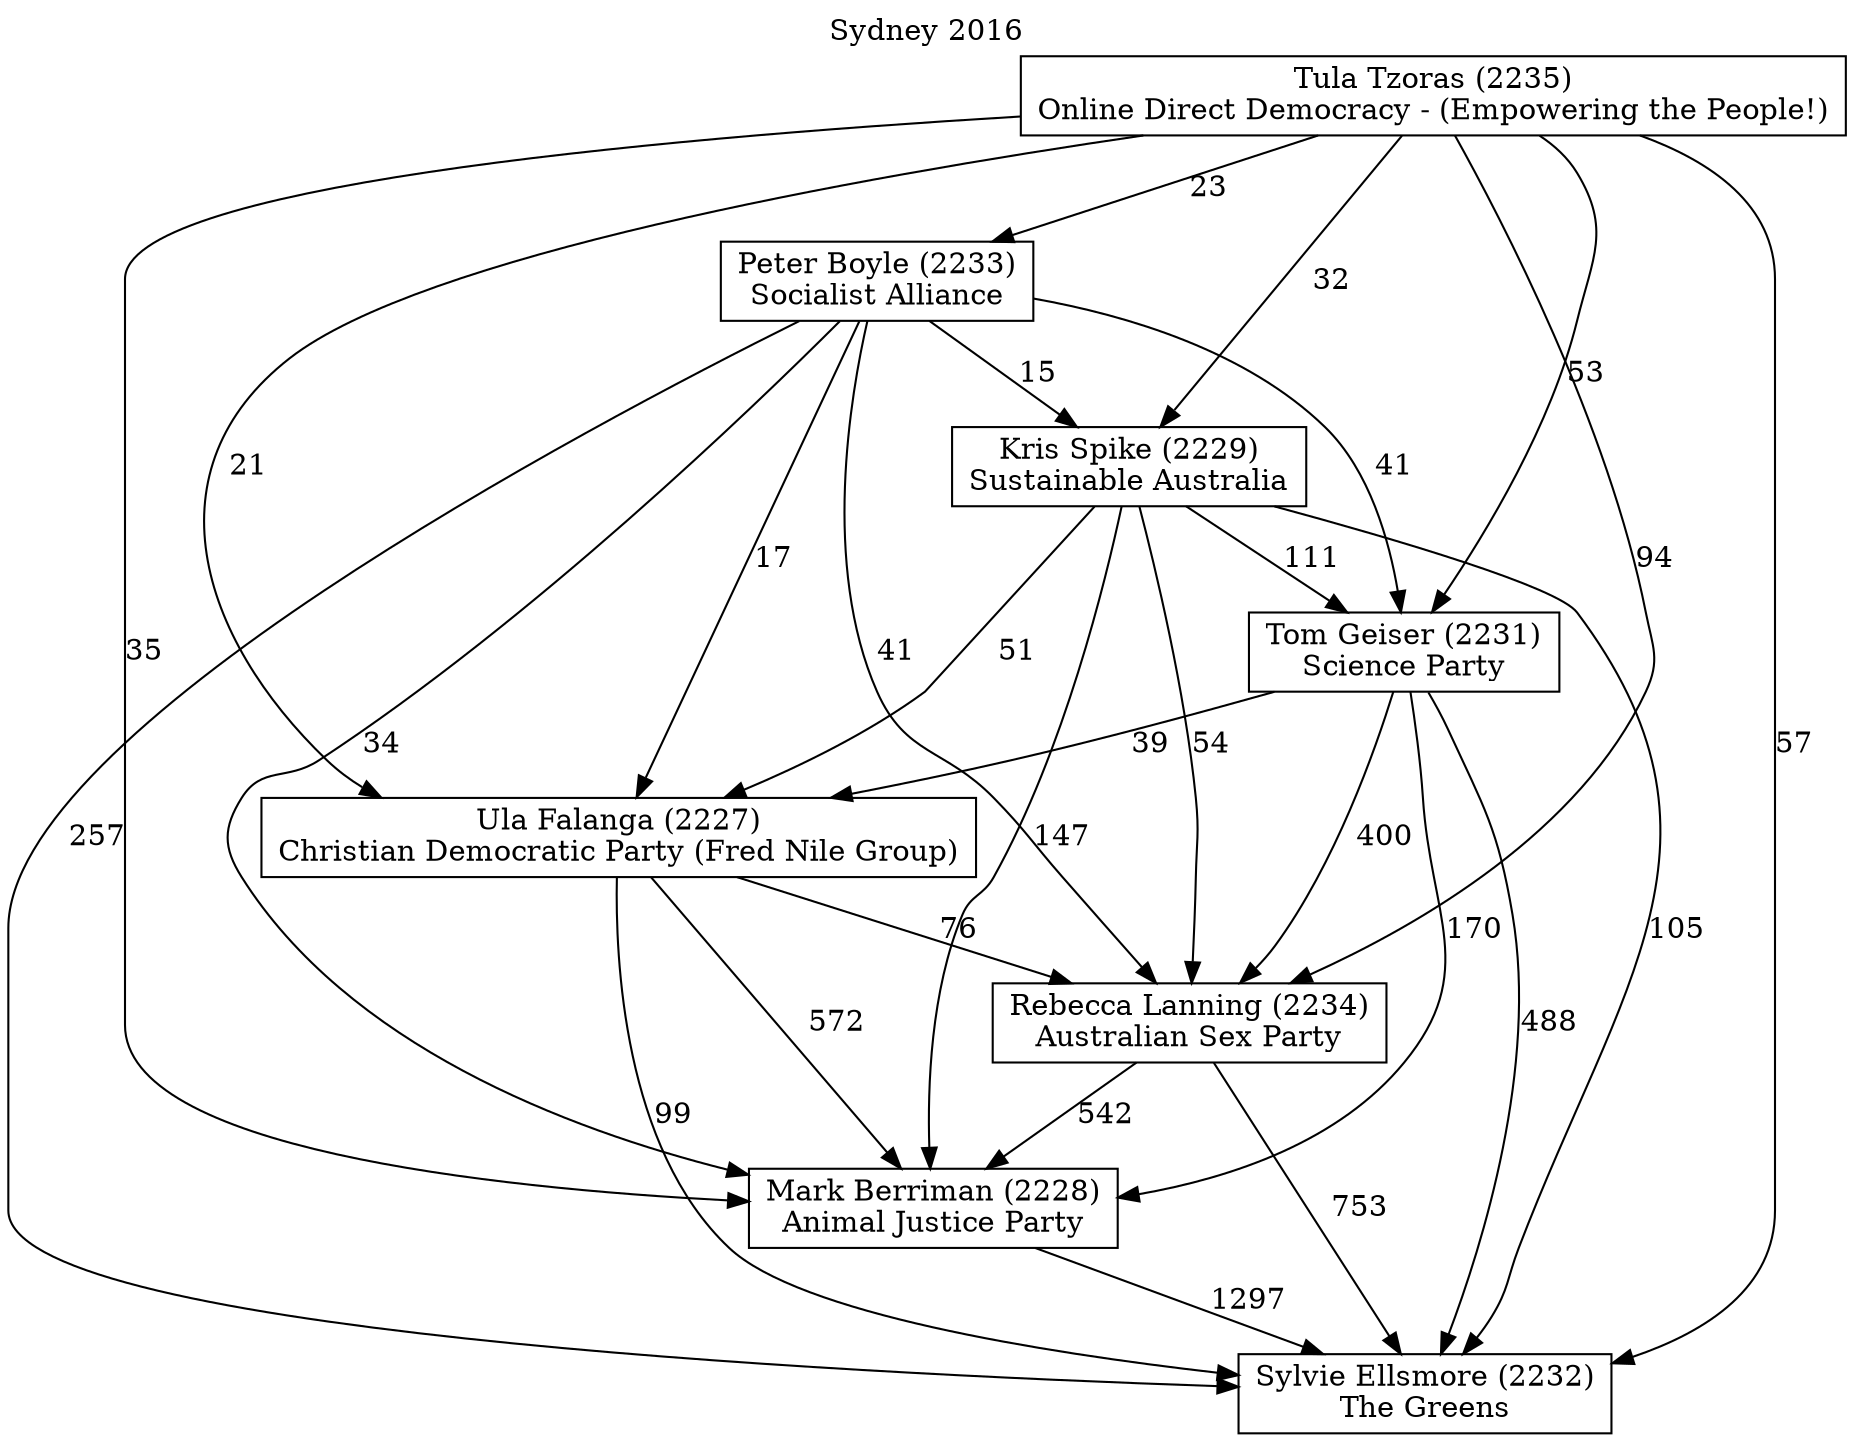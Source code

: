// House preference flow
digraph "Sylvie Ellsmore (2232)_Sydney_2016" {
	graph [label="Sydney 2016" labelloc=t mclimit=10]
	node [shape=box]
	"Kris Spike (2229)" [label="Kris Spike (2229)
Sustainable Australia"]
	"Mark Berriman (2228)" [label="Mark Berriman (2228)
Animal Justice Party"]
	"Peter Boyle (2233)" [label="Peter Boyle (2233)
Socialist Alliance"]
	"Rebecca Lanning (2234)" [label="Rebecca Lanning (2234)
Australian Sex Party"]
	"Sylvie Ellsmore (2232)" [label="Sylvie Ellsmore (2232)
The Greens"]
	"Tom Geiser (2231)" [label="Tom Geiser (2231)
Science Party"]
	"Tula Tzoras (2235)" [label="Tula Tzoras (2235)
Online Direct Democracy - (Empowering the People!)"]
	"Ula Falanga (2227)" [label="Ula Falanga (2227)
Christian Democratic Party (Fred Nile Group)"]
	"Kris Spike (2229)" -> "Mark Berriman (2228)" [label=147]
	"Kris Spike (2229)" -> "Rebecca Lanning (2234)" [label=54]
	"Kris Spike (2229)" -> "Sylvie Ellsmore (2232)" [label=105]
	"Kris Spike (2229)" -> "Tom Geiser (2231)" [label=111]
	"Kris Spike (2229)" -> "Ula Falanga (2227)" [label=51]
	"Mark Berriman (2228)" -> "Sylvie Ellsmore (2232)" [label=1297]
	"Peter Boyle (2233)" -> "Kris Spike (2229)" [label=15]
	"Peter Boyle (2233)" -> "Mark Berriman (2228)" [label=34]
	"Peter Boyle (2233)" -> "Rebecca Lanning (2234)" [label=41]
	"Peter Boyle (2233)" -> "Sylvie Ellsmore (2232)" [label=257]
	"Peter Boyle (2233)" -> "Tom Geiser (2231)" [label=41]
	"Peter Boyle (2233)" -> "Ula Falanga (2227)" [label=17]
	"Rebecca Lanning (2234)" -> "Mark Berriman (2228)" [label=542]
	"Rebecca Lanning (2234)" -> "Sylvie Ellsmore (2232)" [label=753]
	"Tom Geiser (2231)" -> "Mark Berriman (2228)" [label=170]
	"Tom Geiser (2231)" -> "Rebecca Lanning (2234)" [label=400]
	"Tom Geiser (2231)" -> "Sylvie Ellsmore (2232)" [label=488]
	"Tom Geiser (2231)" -> "Ula Falanga (2227)" [label=39]
	"Tula Tzoras (2235)" -> "Kris Spike (2229)" [label=32]
	"Tula Tzoras (2235)" -> "Mark Berriman (2228)" [label=35]
	"Tula Tzoras (2235)" -> "Peter Boyle (2233)" [label=23]
	"Tula Tzoras (2235)" -> "Rebecca Lanning (2234)" [label=94]
	"Tula Tzoras (2235)" -> "Sylvie Ellsmore (2232)" [label=57]
	"Tula Tzoras (2235)" -> "Tom Geiser (2231)" [label=53]
	"Tula Tzoras (2235)" -> "Ula Falanga (2227)" [label=21]
	"Ula Falanga (2227)" -> "Mark Berriman (2228)" [label=572]
	"Ula Falanga (2227)" -> "Rebecca Lanning (2234)" [label=76]
	"Ula Falanga (2227)" -> "Sylvie Ellsmore (2232)" [label=99]
}
